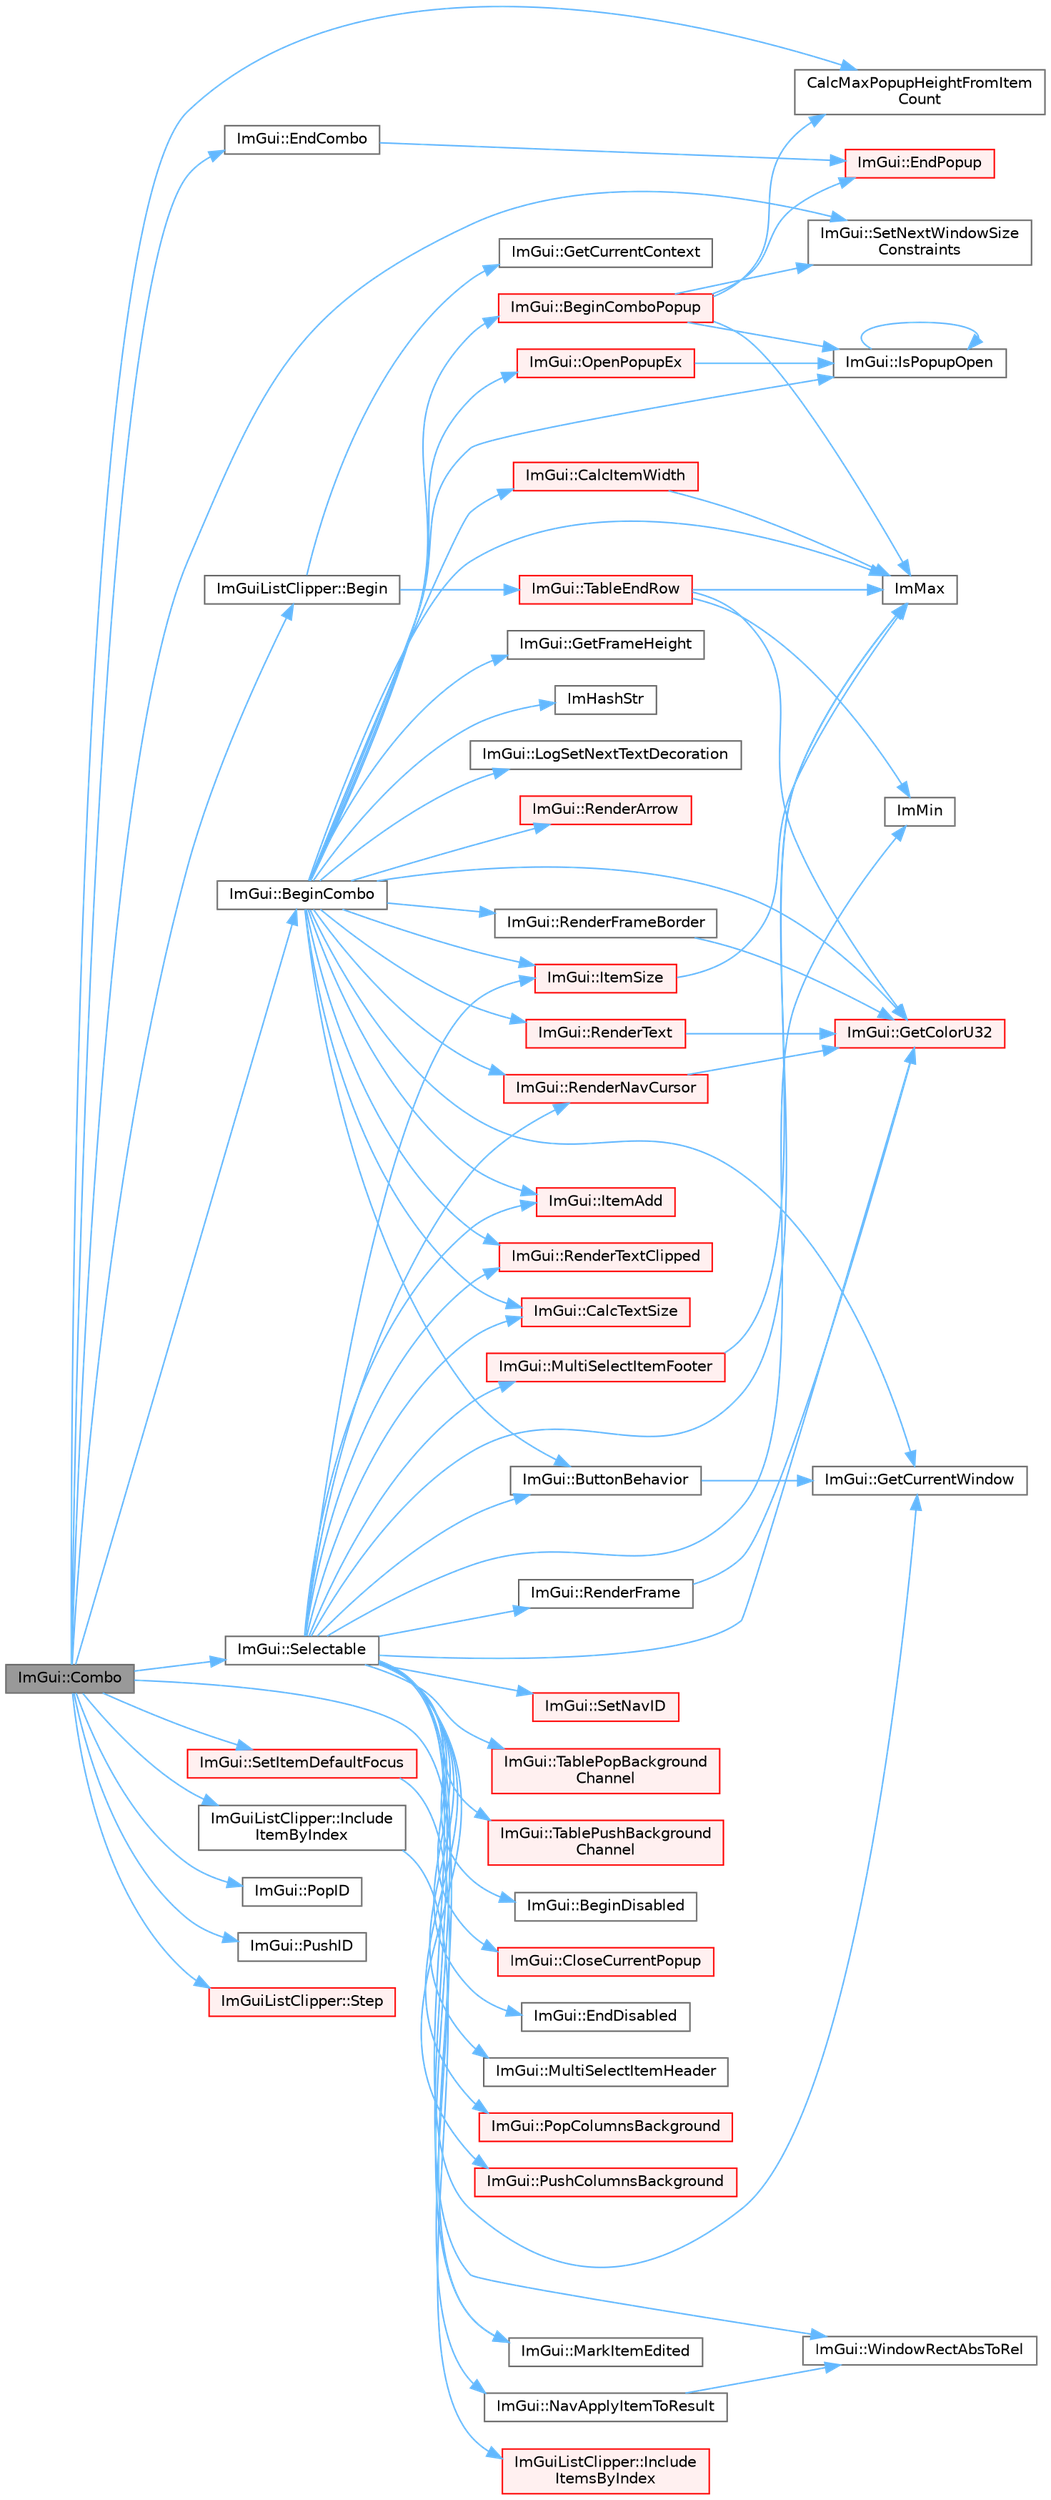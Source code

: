 digraph "ImGui::Combo"
{
 // LATEX_PDF_SIZE
  bgcolor="transparent";
  edge [fontname=Helvetica,fontsize=10,labelfontname=Helvetica,labelfontsize=10];
  node [fontname=Helvetica,fontsize=10,shape=box,height=0.2,width=0.4];
  rankdir="LR";
  Node1 [id="Node000001",label="ImGui::Combo",height=0.2,width=0.4,color="gray40", fillcolor="grey60", style="filled", fontcolor="black",tooltip=" "];
  Node1 -> Node2 [id="edge1_Node000001_Node000002",color="steelblue1",style="solid",tooltip=" "];
  Node2 [id="Node000002",label="ImGuiListClipper::Begin",height=0.2,width=0.4,color="grey40", fillcolor="white", style="filled",URL="$struct_im_gui_list_clipper.html#a746fbd724a41dbe88fef4875a2b1e9c7",tooltip=" "];
  Node2 -> Node3 [id="edge2_Node000002_Node000003",color="steelblue1",style="solid",tooltip=" "];
  Node3 [id="Node000003",label="ImGui::GetCurrentContext",height=0.2,width=0.4,color="grey40", fillcolor="white", style="filled",URL="$namespace_im_gui.html#af557a6de5538099a0f6047eb994bbf42",tooltip=" "];
  Node2 -> Node4 [id="edge3_Node000002_Node000004",color="steelblue1",style="solid",tooltip=" "];
  Node4 [id="Node000004",label="ImGui::TableEndRow",height=0.2,width=0.4,color="red", fillcolor="#FFF0F0", style="filled",URL="$namespace_im_gui.html#a6bc4ce6f7ff9f8268473f5e538a1181f",tooltip=" "];
  Node4 -> Node9 [id="edge4_Node000004_Node000009",color="steelblue1",style="solid",tooltip=" "];
  Node9 [id="Node000009",label="ImGui::GetColorU32",height=0.2,width=0.4,color="red", fillcolor="#FFF0F0", style="filled",URL="$namespace_im_gui.html#a0de2d9bd347d9866511eb8d014e62556",tooltip=" "];
  Node4 -> Node6 [id="edge5_Node000004_Node000006",color="steelblue1",style="solid",tooltip=" "];
  Node6 [id="Node000006",label="ImMax",height=0.2,width=0.4,color="grey40", fillcolor="white", style="filled",URL="$imgui__internal_8h.html#a7667efd95147d0422f140917c71a9226",tooltip=" "];
  Node4 -> Node7 [id="edge6_Node000004_Node000007",color="steelblue1",style="solid",tooltip=" "];
  Node7 [id="Node000007",label="ImMin",height=0.2,width=0.4,color="grey40", fillcolor="white", style="filled",URL="$imgui__internal_8h.html#a7f9d7828066a9d61b5630adcdf4655d3",tooltip=" "];
  Node1 -> Node25 [id="edge7_Node000001_Node000025",color="steelblue1",style="solid",tooltip=" "];
  Node25 [id="Node000025",label="ImGui::BeginCombo",height=0.2,width=0.4,color="grey40", fillcolor="white", style="filled",URL="$namespace_im_gui.html#aa895095bdc7a2907375c555e245575ea",tooltip=" "];
  Node25 -> Node26 [id="edge8_Node000025_Node000026",color="steelblue1",style="solid",tooltip=" "];
  Node26 [id="Node000026",label="ImGui::BeginComboPopup",height=0.2,width=0.4,color="red", fillcolor="#FFF0F0", style="filled",URL="$namespace_im_gui.html#a6ecb51142fcb72cd19ff002c3a7d8e25",tooltip=" "];
  Node26 -> Node512 [id="edge9_Node000026_Node000512",color="steelblue1",style="solid",tooltip=" "];
  Node512 [id="Node000512",label="CalcMaxPopupHeightFromItem\lCount",height=0.2,width=0.4,color="grey40", fillcolor="white", style="filled",URL="$imgui__widgets_8cpp.html#a295cb58de3f221694160b173529ca4d7",tooltip=" "];
  Node26 -> Node250 [id="edge10_Node000026_Node000250",color="steelblue1",style="solid",tooltip=" "];
  Node250 [id="Node000250",label="ImGui::EndPopup",height=0.2,width=0.4,color="red", fillcolor="#FFF0F0", style="filled",URL="$namespace_im_gui.html#aa6a9b5696f2ea7eed7683425fc77b8f2",tooltip=" "];
  Node26 -> Node6 [id="edge11_Node000026_Node000006",color="steelblue1",style="solid",tooltip=" "];
  Node26 -> Node289 [id="edge12_Node000026_Node000289",color="steelblue1",style="solid",tooltip=" "];
  Node289 [id="Node000289",label="ImGui::IsPopupOpen",height=0.2,width=0.4,color="grey40", fillcolor="white", style="filled",URL="$namespace_im_gui.html#a0e351145d0936e79948094166757712e",tooltip=" "];
  Node289 -> Node289 [id="edge13_Node000289_Node000289",color="steelblue1",style="solid",tooltip=" "];
  Node26 -> Node514 [id="edge14_Node000026_Node000514",color="steelblue1",style="solid",tooltip=" "];
  Node514 [id="Node000514",label="ImGui::SetNextWindowSize\lConstraints",height=0.2,width=0.4,color="grey40", fillcolor="white", style="filled",URL="$namespace_im_gui.html#a157d5bcc362951e77eb3236864e879ce",tooltip=" "];
  Node25 -> Node106 [id="edge15_Node000025_Node000106",color="steelblue1",style="solid",tooltip=" "];
  Node106 [id="Node000106",label="ImGui::ButtonBehavior",height=0.2,width=0.4,color="grey40", fillcolor="white", style="filled",URL="$namespace_im_gui.html#a65a4f18b1bc8ce0f351687922089f374",tooltip=" "];
  Node106 -> Node107 [id="edge16_Node000106_Node000107",color="steelblue1",style="solid",tooltip=" "];
  Node107 [id="Node000107",label="ImGui::GetCurrentWindow",height=0.2,width=0.4,color="grey40", fillcolor="white", style="filled",URL="$namespace_im_gui.html#ac452417b5004ca16a814a72cff153526",tooltip=" "];
  Node25 -> Node515 [id="edge17_Node000025_Node000515",color="steelblue1",style="solid",tooltip=" "];
  Node515 [id="Node000515",label="ImGui::CalcItemWidth",height=0.2,width=0.4,color="red", fillcolor="#FFF0F0", style="filled",URL="$namespace_im_gui.html#ab3b3ba92ebd8bca4a552dd93321a1994",tooltip=" "];
  Node515 -> Node6 [id="edge18_Node000515_Node000006",color="steelblue1",style="solid",tooltip=" "];
  Node25 -> Node157 [id="edge19_Node000025_Node000157",color="steelblue1",style="solid",tooltip=" "];
  Node157 [id="Node000157",label="ImGui::CalcTextSize",height=0.2,width=0.4,color="red", fillcolor="#FFF0F0", style="filled",URL="$namespace_im_gui.html#a848b9db6cc4a186751c0ecebcaadc33b",tooltip=" "];
  Node25 -> Node9 [id="edge20_Node000025_Node000009",color="steelblue1",style="solid",tooltip=" "];
  Node25 -> Node107 [id="edge21_Node000025_Node000107",color="steelblue1",style="solid",tooltip=" "];
  Node25 -> Node237 [id="edge22_Node000025_Node000237",color="steelblue1",style="solid",tooltip=" "];
  Node237 [id="Node000237",label="ImGui::GetFrameHeight",height=0.2,width=0.4,color="grey40", fillcolor="white", style="filled",URL="$namespace_im_gui.html#ae560f17cf3262017cee888d1eb77f294",tooltip=" "];
  Node25 -> Node73 [id="edge23_Node000025_Node000073",color="steelblue1",style="solid",tooltip=" "];
  Node73 [id="Node000073",label="ImHashStr",height=0.2,width=0.4,color="grey40", fillcolor="white", style="filled",URL="$imgui_8cpp.html#ab6659b5d67f7a3369e099ce890e12223",tooltip=" "];
  Node25 -> Node6 [id="edge24_Node000025_Node000006",color="steelblue1",style="solid",tooltip=" "];
  Node25 -> Node289 [id="edge25_Node000025_Node000289",color="steelblue1",style="solid",tooltip=" "];
  Node25 -> Node127 [id="edge26_Node000025_Node000127",color="steelblue1",style="solid",tooltip=" "];
  Node127 [id="Node000127",label="ImGui::ItemAdd",height=0.2,width=0.4,color="red", fillcolor="#FFF0F0", style="filled",URL="$namespace_im_gui.html#a0c2ccafc8d403c02a6590ac21157b9ac",tooltip=" "];
  Node25 -> Node186 [id="edge27_Node000025_Node000186",color="steelblue1",style="solid",tooltip=" "];
  Node186 [id="Node000186",label="ImGui::ItemSize",height=0.2,width=0.4,color="red", fillcolor="#FFF0F0", style="filled",URL="$namespace_im_gui.html#a4b5818a652d943ea54e0cec9fb3943d7",tooltip=" "];
  Node186 -> Node6 [id="edge28_Node000186_Node000006",color="steelblue1",style="solid",tooltip=" "];
  Node25 -> Node313 [id="edge29_Node000025_Node000313",color="steelblue1",style="solid",tooltip=" "];
  Node313 [id="Node000313",label="ImGui::LogSetNextTextDecoration",height=0.2,width=0.4,color="grey40", fillcolor="white", style="filled",URL="$namespace_im_gui.html#a66bc1e61bff5f2170bcd2d7d071eaa22",tooltip=" "];
  Node25 -> Node287 [id="edge30_Node000025_Node000287",color="steelblue1",style="solid",tooltip=" "];
  Node287 [id="Node000287",label="ImGui::OpenPopupEx",height=0.2,width=0.4,color="red", fillcolor="#FFF0F0", style="filled",URL="$namespace_im_gui.html#ac1570338b44e1f1311055db7ae41c47b",tooltip=" "];
  Node287 -> Node289 [id="edge31_Node000287_Node000289",color="steelblue1",style="solid",tooltip=" "];
  Node25 -> Node238 [id="edge32_Node000025_Node000238",color="steelblue1",style="solid",tooltip=" "];
  Node238 [id="Node000238",label="ImGui::RenderArrow",height=0.2,width=0.4,color="red", fillcolor="#FFF0F0", style="filled",URL="$namespace_im_gui.html#a7ec12551caa737505087c80e38b94937",tooltip=" "];
  Node25 -> Node516 [id="edge33_Node000025_Node000516",color="steelblue1",style="solid",tooltip=" "];
  Node516 [id="Node000516",label="ImGui::RenderFrameBorder",height=0.2,width=0.4,color="grey40", fillcolor="white", style="filled",URL="$namespace_im_gui.html#adc76239c2006e66f8dab7638529a763d",tooltip=" "];
  Node516 -> Node9 [id="edge34_Node000516_Node000009",color="steelblue1",style="solid",tooltip=" "];
  Node25 -> Node241 [id="edge35_Node000025_Node000241",color="steelblue1",style="solid",tooltip=" "];
  Node241 [id="Node000241",label="ImGui::RenderNavCursor",height=0.2,width=0.4,color="red", fillcolor="#FFF0F0", style="filled",URL="$namespace_im_gui.html#a2722dcfe26c7f6e8cd522102ef5b7df2",tooltip=" "];
  Node241 -> Node9 [id="edge36_Node000241_Node000009",color="steelblue1",style="solid",tooltip=" "];
  Node25 -> Node319 [id="edge37_Node000025_Node000319",color="steelblue1",style="solid",tooltip=" "];
  Node319 [id="Node000319",label="ImGui::RenderText",height=0.2,width=0.4,color="red", fillcolor="#FFF0F0", style="filled",URL="$namespace_im_gui.html#a9971ce57f2a288ac3a12df886c5550d1",tooltip=" "];
  Node319 -> Node9 [id="edge38_Node000319_Node000009",color="steelblue1",style="solid",tooltip=" "];
  Node25 -> Node262 [id="edge39_Node000025_Node000262",color="steelblue1",style="solid",tooltip=" "];
  Node262 [id="Node000262",label="ImGui::RenderTextClipped",height=0.2,width=0.4,color="red", fillcolor="#FFF0F0", style="filled",URL="$namespace_im_gui.html#ab362eafae794c7364a6b96ea06f38eb9",tooltip=" "];
  Node1 -> Node512 [id="edge40_Node000001_Node000512",color="steelblue1",style="solid",tooltip=" "];
  Node1 -> Node249 [id="edge41_Node000001_Node000249",color="steelblue1",style="solid",tooltip=" "];
  Node249 [id="Node000249",label="ImGui::EndCombo",height=0.2,width=0.4,color="grey40", fillcolor="white", style="filled",URL="$namespace_im_gui.html#a63434692d7de278875c7ea0143fbe6e4",tooltip=" "];
  Node249 -> Node250 [id="edge42_Node000249_Node000250",color="steelblue1",style="solid",tooltip=" "];
  Node1 -> Node517 [id="edge43_Node000001_Node000517",color="steelblue1",style="solid",tooltip=" "];
  Node517 [id="Node000517",label="ImGuiListClipper::Include\lItemByIndex",height=0.2,width=0.4,color="grey40", fillcolor="white", style="filled",URL="$struct_im_gui_list_clipper.html#a37f10ca5da7a7503866059006b6c76c1",tooltip=" "];
  Node517 -> Node518 [id="edge44_Node000517_Node000518",color="steelblue1",style="solid",tooltip=" "];
  Node518 [id="Node000518",label="ImGuiListClipper::Include\lItemsByIndex",height=0.2,width=0.4,color="red", fillcolor="#FFF0F0", style="filled",URL="$struct_im_gui_list_clipper.html#a7bf69e01d7de8ecf459ba6c697dc932b",tooltip=" "];
  Node1 -> Node254 [id="edge45_Node000001_Node000254",color="steelblue1",style="solid",tooltip=" "];
  Node254 [id="Node000254",label="ImGui::MarkItemEdited",height=0.2,width=0.4,color="grey40", fillcolor="white", style="filled",URL="$namespace_im_gui.html#a83036681a36fbee2d35b5b57a1ef72e6",tooltip=" "];
  Node1 -> Node113 [id="edge46_Node000001_Node000113",color="steelblue1",style="solid",tooltip=" "];
  Node113 [id="Node000113",label="ImGui::PopID",height=0.2,width=0.4,color="grey40", fillcolor="white", style="filled",URL="$namespace_im_gui.html#aba0b2d8f890a5d435ae43d0c4a2d4dd1",tooltip=" "];
  Node1 -> Node114 [id="edge47_Node000001_Node000114",color="steelblue1",style="solid",tooltip=" "];
  Node114 [id="Node000114",label="ImGui::PushID",height=0.2,width=0.4,color="grey40", fillcolor="white", style="filled",URL="$namespace_im_gui.html#a27a8533605dc5b8cabf161bf7715bbde",tooltip=" "];
  Node1 -> Node251 [id="edge48_Node000001_Node000251",color="steelblue1",style="solid",tooltip=" "];
  Node251 [id="Node000251",label="ImGui::Selectable",height=0.2,width=0.4,color="grey40", fillcolor="white", style="filled",URL="$namespace_im_gui.html#af98575238bda183a523df19fb447af60",tooltip=" "];
  Node251 -> Node252 [id="edge49_Node000251_Node000252",color="steelblue1",style="solid",tooltip=" "];
  Node252 [id="Node000252",label="ImGui::BeginDisabled",height=0.2,width=0.4,color="grey40", fillcolor="white", style="filled",URL="$namespace_im_gui.html#ae90e9a26f01d0d45f6bf7ca720d170d1",tooltip=" "];
  Node251 -> Node106 [id="edge50_Node000251_Node000106",color="steelblue1",style="solid",tooltip=" "];
  Node251 -> Node157 [id="edge51_Node000251_Node000157",color="steelblue1",style="solid",tooltip=" "];
  Node251 -> Node253 [id="edge52_Node000251_Node000253",color="steelblue1",style="solid",tooltip=" "];
  Node253 [id="Node000253",label="ImGui::CloseCurrentPopup",height=0.2,width=0.4,color="red", fillcolor="#FFF0F0", style="filled",URL="$namespace_im_gui.html#aeaec6479834db7918260fc082107f90b",tooltip=" "];
  Node251 -> Node183 [id="edge53_Node000251_Node000183",color="steelblue1",style="solid",tooltip=" "];
  Node183 [id="Node000183",label="ImGui::EndDisabled",height=0.2,width=0.4,color="grey40", fillcolor="white", style="filled",URL="$namespace_im_gui.html#a9e6088c6c690ddff1302b6e42b380733",tooltip=" "];
  Node251 -> Node9 [id="edge54_Node000251_Node000009",color="steelblue1",style="solid",tooltip=" "];
  Node251 -> Node107 [id="edge55_Node000251_Node000107",color="steelblue1",style="solid",tooltip=" "];
  Node251 -> Node6 [id="edge56_Node000251_Node000006",color="steelblue1",style="solid",tooltip=" "];
  Node251 -> Node7 [id="edge57_Node000251_Node000007",color="steelblue1",style="solid",tooltip=" "];
  Node251 -> Node127 [id="edge58_Node000251_Node000127",color="steelblue1",style="solid",tooltip=" "];
  Node251 -> Node186 [id="edge59_Node000251_Node000186",color="steelblue1",style="solid",tooltip=" "];
  Node251 -> Node254 [id="edge60_Node000251_Node000254",color="steelblue1",style="solid",tooltip=" "];
  Node251 -> Node255 [id="edge61_Node000251_Node000255",color="steelblue1",style="solid",tooltip=" "];
  Node255 [id="Node000255",label="ImGui::MultiSelectItemFooter",height=0.2,width=0.4,color="red", fillcolor="#FFF0F0", style="filled",URL="$namespace_im_gui.html#a69762bfb0eaf3daa730895737bce05e5",tooltip=" "];
  Node255 -> Node6 [id="edge62_Node000255_Node000006",color="steelblue1",style="solid",tooltip=" "];
  Node251 -> Node259 [id="edge63_Node000251_Node000259",color="steelblue1",style="solid",tooltip=" "];
  Node259 [id="Node000259",label="ImGui::MultiSelectItemHeader",height=0.2,width=0.4,color="grey40", fillcolor="white", style="filled",URL="$namespace_im_gui.html#a42a98da805c3612b26b829e0567fdc0f",tooltip=" "];
  Node251 -> Node260 [id="edge64_Node000251_Node000260",color="steelblue1",style="solid",tooltip=" "];
  Node260 [id="Node000260",label="ImGui::PopColumnsBackground",height=0.2,width=0.4,color="red", fillcolor="#FFF0F0", style="filled",URL="$namespace_im_gui.html#a27c737fa1fc79164fc7d840e858b1845",tooltip=" "];
  Node251 -> Node261 [id="edge65_Node000251_Node000261",color="steelblue1",style="solid",tooltip=" "];
  Node261 [id="Node000261",label="ImGui::PushColumnsBackground",height=0.2,width=0.4,color="red", fillcolor="#FFF0F0", style="filled",URL="$namespace_im_gui.html#a39f557bf00d94069a41b0d40bd72c522",tooltip=" "];
  Node251 -> Node240 [id="edge66_Node000251_Node000240",color="steelblue1",style="solid",tooltip=" "];
  Node240 [id="Node000240",label="ImGui::RenderFrame",height=0.2,width=0.4,color="grey40", fillcolor="white", style="filled",URL="$namespace_im_gui.html#a6eb97ff501764c37df4ffd99ebadeba7",tooltip=" "];
  Node240 -> Node9 [id="edge67_Node000240_Node000009",color="steelblue1",style="solid",tooltip=" "];
  Node251 -> Node241 [id="edge68_Node000251_Node000241",color="steelblue1",style="solid",tooltip=" "];
  Node251 -> Node262 [id="edge69_Node000251_Node000262",color="steelblue1",style="solid",tooltip=" "];
  Node251 -> Node192 [id="edge70_Node000251_Node000192",color="steelblue1",style="solid",tooltip=" "];
  Node192 [id="Node000192",label="ImGui::SetNavID",height=0.2,width=0.4,color="red", fillcolor="#FFF0F0", style="filled",URL="$namespace_im_gui.html#a101d94ec7f8e0a219bbaee58558316eb",tooltip=" "];
  Node251 -> Node264 [id="edge71_Node000251_Node000264",color="steelblue1",style="solid",tooltip=" "];
  Node264 [id="Node000264",label="ImGui::TablePopBackground\lChannel",height=0.2,width=0.4,color="red", fillcolor="#FFF0F0", style="filled",URL="$namespace_im_gui.html#a4fe11c430ad1b6597d4ffbde7cdf257e",tooltip=" "];
  Node251 -> Node265 [id="edge72_Node000251_Node000265",color="steelblue1",style="solid",tooltip=" "];
  Node265 [id="Node000265",label="ImGui::TablePushBackground\lChannel",height=0.2,width=0.4,color="red", fillcolor="#FFF0F0", style="filled",URL="$namespace_im_gui.html#a6b6e0c511477248e9dd485c359f52eeb",tooltip=" "];
  Node251 -> Node148 [id="edge73_Node000251_Node000148",color="steelblue1",style="solid",tooltip=" "];
  Node148 [id="Node000148",label="ImGui::WindowRectAbsToRel",height=0.2,width=0.4,color="grey40", fillcolor="white", style="filled",URL="$namespace_im_gui.html#a06d8e9fae450c785dc8f61f6e03462a7",tooltip=" "];
  Node1 -> Node520 [id="edge74_Node000001_Node000520",color="steelblue1",style="solid",tooltip=" "];
  Node520 [id="Node000520",label="ImGui::SetItemDefaultFocus",height=0.2,width=0.4,color="red", fillcolor="#FFF0F0", style="filled",URL="$namespace_im_gui.html#a3720a69496e9b8cf110a11dfe7d334e6",tooltip=" "];
  Node520 -> Node147 [id="edge75_Node000520_Node000147",color="steelblue1",style="solid",tooltip=" "];
  Node147 [id="Node000147",label="ImGui::NavApplyItemToResult",height=0.2,width=0.4,color="grey40", fillcolor="white", style="filled",URL="$namespace_im_gui.html#afc3f5b074b158526cfe8531de843aa5f",tooltip=" "];
  Node147 -> Node148 [id="edge76_Node000147_Node000148",color="steelblue1",style="solid",tooltip=" "];
  Node1 -> Node514 [id="edge77_Node000001_Node000514",color="steelblue1",style="solid",tooltip=" "];
  Node1 -> Node523 [id="edge78_Node000001_Node000523",color="steelblue1",style="solid",tooltip=" "];
  Node523 [id="Node000523",label="ImGuiListClipper::Step",height=0.2,width=0.4,color="red", fillcolor="#FFF0F0", style="filled",URL="$struct_im_gui_list_clipper.html#ac3e115812c3c4e5a39578a7aa955379a",tooltip=" "];
}
